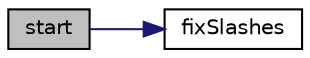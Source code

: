 digraph G
{
  edge [fontname="Helvetica",fontsize="10",labelfontname="Helvetica",labelfontsize="10"];
  node [fontname="Helvetica",fontsize="10",shape=record];
  rankdir=LR;
  Node1 [label="start",height=0.2,width=0.4,color="black", fillcolor="grey75", style="filled" fontcolor="black"];
  Node1 -> Node2 [color="midnightblue",fontsize="10",style="solid",fontname="Helvetica"];
  Node2 [label="fixSlashes",height=0.2,width=0.4,color="black", fillcolor="white", style="filled",URL="$classrolisz.html#a13d0c0500b75a5bdd849a4a55ba8e2b1"];
}
